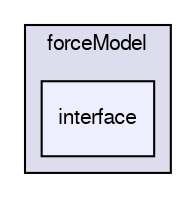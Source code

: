 digraph "/home/cgoniva/CFDEM/CFDEM-x.x-2.1.x/CFDEMcoupling-PUBLIC/src/lagrangian/cfdemParticle/subModels/forceModel/interface" {
  compound=true
  node [ fontsize="10", fontname="FreeSans"];
  edge [ labelfontsize="10", labelfontname="FreeSans"];
  subgraph clusterdir_0abfdb325e722c517996fb9c43aac5bd {
    graph [ bgcolor="#ddddee", pencolor="black", label="forceModel" fontname="FreeSans", fontsize="10", URL="dir_0abfdb325e722c517996fb9c43aac5bd.html"]
  dir_d91e4ace354a4ebb0f4aa6927f98e49d [shape=box, label="interface", style="filled", fillcolor="#eeeeff", pencolor="black", URL="dir_d91e4ace354a4ebb0f4aa6927f98e49d.html"];
  }
}
